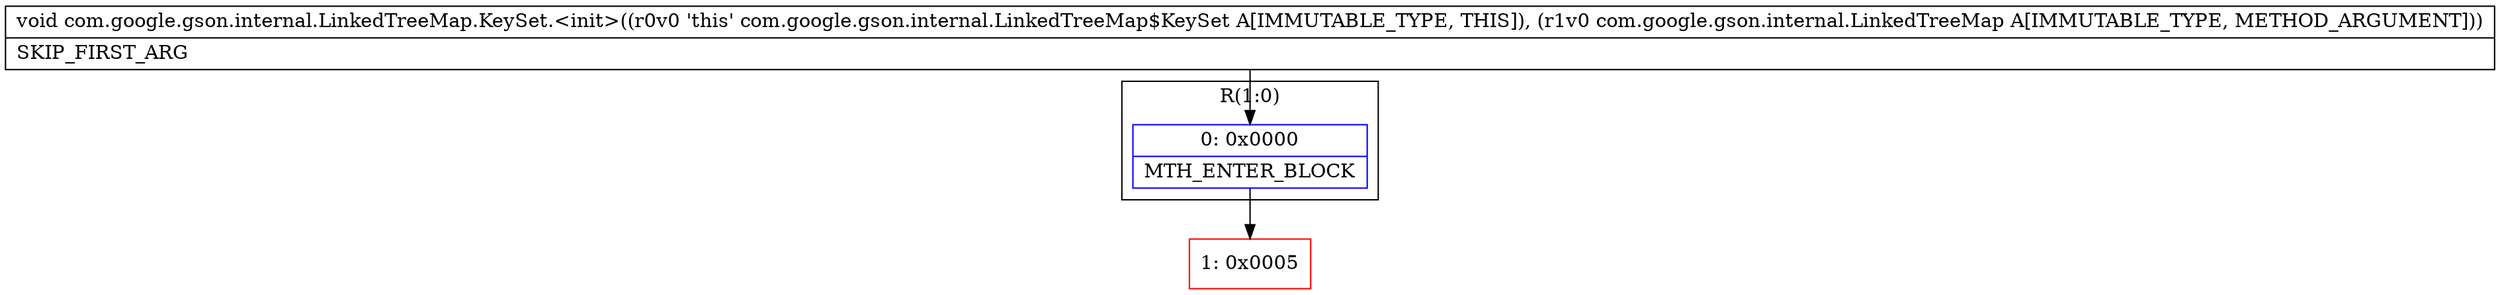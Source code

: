 digraph "CFG forcom.google.gson.internal.LinkedTreeMap.KeySet.\<init\>(Lcom\/google\/gson\/internal\/LinkedTreeMap;)V" {
subgraph cluster_Region_1834538466 {
label = "R(1:0)";
node [shape=record,color=blue];
Node_0 [shape=record,label="{0\:\ 0x0000|MTH_ENTER_BLOCK\l}"];
}
Node_1 [shape=record,color=red,label="{1\:\ 0x0005}"];
MethodNode[shape=record,label="{void com.google.gson.internal.LinkedTreeMap.KeySet.\<init\>((r0v0 'this' com.google.gson.internal.LinkedTreeMap$KeySet A[IMMUTABLE_TYPE, THIS]), (r1v0 com.google.gson.internal.LinkedTreeMap A[IMMUTABLE_TYPE, METHOD_ARGUMENT]))  | SKIP_FIRST_ARG\l}"];
MethodNode -> Node_0;
Node_0 -> Node_1;
}

